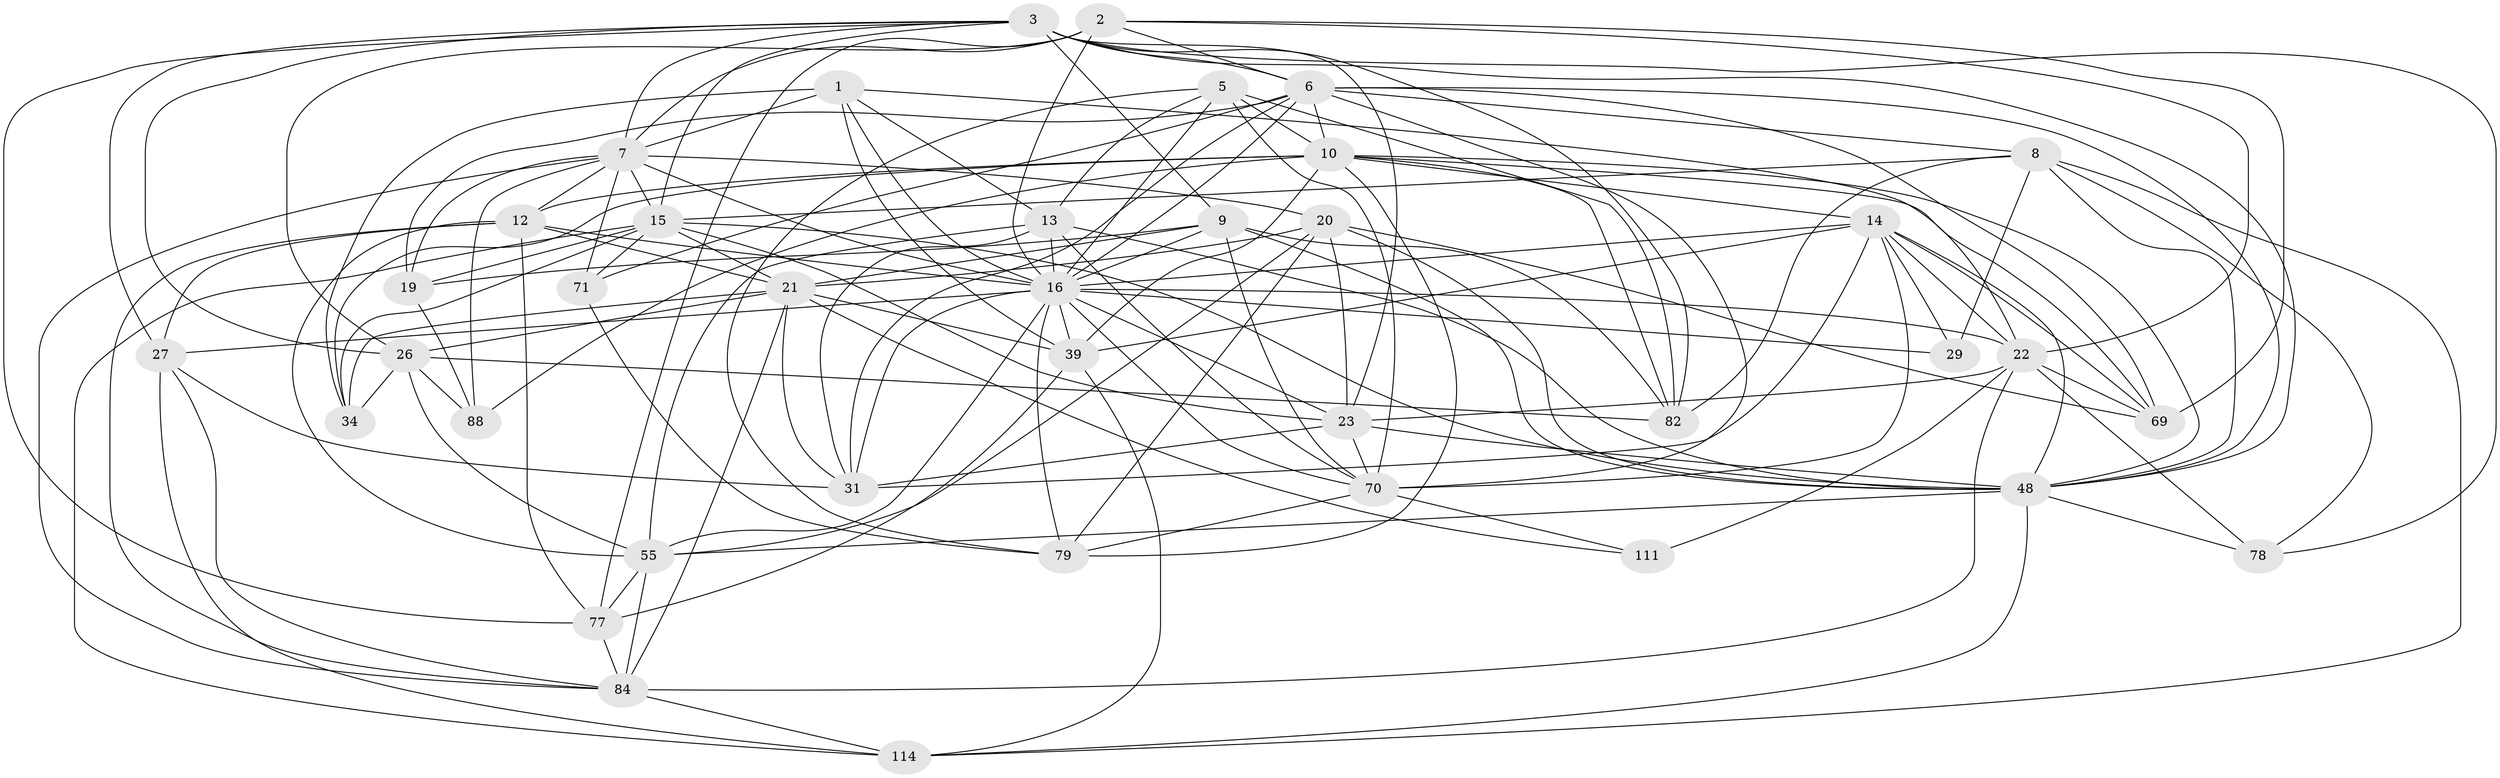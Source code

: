 // original degree distribution, {4: 1.0}
// Generated by graph-tools (version 1.1) at 2025/21/03/04/25 18:21:02]
// undirected, 38 vertices, 143 edges
graph export_dot {
graph [start="1"]
  node [color=gray90,style=filled];
  1 [super="+17+74"];
  2 [super="+11+4"];
  3 [super="+97+51"];
  5 [super="+91+41"];
  6 [super="+25"];
  7 [super="+52+127+58"];
  8 [super="+18"];
  9 [super="+109+80"];
  10 [super="+37+47+45"];
  12 [super="+122+40+53"];
  13 [super="+108+104"];
  14 [super="+33+99+35"];
  15 [super="+73+124+92"];
  16 [super="+30+32+64"];
  19 [super="+68"];
  20 [super="+49+50"];
  21 [super="+56+101+24"];
  22 [super="+125+42"];
  23 [super="+44"];
  26 [super="+38"];
  27 [super="+43"];
  29;
  31 [super="+100+60"];
  34 [super="+93"];
  39 [super="+81+120"];
  48 [super="+54+67"];
  55 [super="+106+119"];
  69 [super="+102"];
  70 [super="+85"];
  71;
  77 [super="+83"];
  78;
  79 [super="+87"];
  82 [super="+90"];
  84 [super="+94"];
  88;
  111;
  114 [super="+117"];
  1 -- 39 [weight=2];
  1 -- 7;
  1 -- 13;
  1 -- 16 [weight=2];
  1 -- 34;
  1 -- 22;
  2 -- 7 [weight=2];
  2 -- 16 [weight=3];
  2 -- 69;
  2 -- 22 [weight=3];
  2 -- 77;
  2 -- 26;
  2 -- 6;
  3 -- 9 [weight=2];
  3 -- 6;
  3 -- 7;
  3 -- 48;
  3 -- 82;
  3 -- 26;
  3 -- 27;
  3 -- 77;
  3 -- 78;
  3 -- 23;
  3 -- 15;
  5 -- 13 [weight=2];
  5 -- 82;
  5 -- 79;
  5 -- 16 [weight=2];
  5 -- 10;
  5 -- 70;
  6 -- 8;
  6 -- 69;
  6 -- 70;
  6 -- 71;
  6 -- 10 [weight=2];
  6 -- 16;
  6 -- 48;
  6 -- 19;
  6 -- 31;
  7 -- 71;
  7 -- 15;
  7 -- 88;
  7 -- 19;
  7 -- 20 [weight=2];
  7 -- 12 [weight=2];
  7 -- 84;
  7 -- 16;
  8 -- 29 [weight=2];
  8 -- 48;
  8 -- 15;
  8 -- 82;
  8 -- 114;
  8 -- 78;
  9 -- 21;
  9 -- 48 [weight=2];
  9 -- 19 [weight=2];
  9 -- 16;
  9 -- 82;
  9 -- 70;
  10 -- 39;
  10 -- 12 [weight=2];
  10 -- 34;
  10 -- 69;
  10 -- 48;
  10 -- 79;
  10 -- 82;
  10 -- 88;
  10 -- 14 [weight=2];
  12 -- 21;
  12 -- 77;
  12 -- 27;
  12 -- 84;
  12 -- 16;
  12 -- 55;
  13 -- 31;
  13 -- 48;
  13 -- 16;
  13 -- 70;
  13 -- 55;
  14 -- 29;
  14 -- 31 [weight=2];
  14 -- 48;
  14 -- 69;
  14 -- 70 [weight=2];
  14 -- 16 [weight=3];
  14 -- 39;
  14 -- 22;
  15 -- 114;
  15 -- 23;
  15 -- 48;
  15 -- 19;
  15 -- 21;
  15 -- 34;
  15 -- 71;
  16 -- 29;
  16 -- 23;
  16 -- 31;
  16 -- 39;
  16 -- 22;
  16 -- 70;
  16 -- 55;
  16 -- 27;
  16 -- 79;
  19 -- 88;
  20 -- 55;
  20 -- 79;
  20 -- 48;
  20 -- 21;
  20 -- 69;
  20 -- 23;
  21 -- 111;
  21 -- 34;
  21 -- 84;
  21 -- 39;
  21 -- 26;
  21 -- 31;
  22 -- 111 [weight=2];
  22 -- 69;
  22 -- 78;
  22 -- 84;
  22 -- 23;
  23 -- 48;
  23 -- 31;
  23 -- 70;
  26 -- 82;
  26 -- 34 [weight=2];
  26 -- 55;
  26 -- 88;
  27 -- 31;
  27 -- 114;
  27 -- 84;
  39 -- 114;
  39 -- 77;
  48 -- 78;
  48 -- 114;
  48 -- 55;
  55 -- 77;
  55 -- 84;
  70 -- 79;
  70 -- 111;
  71 -- 79;
  77 -- 84;
  84 -- 114;
}
